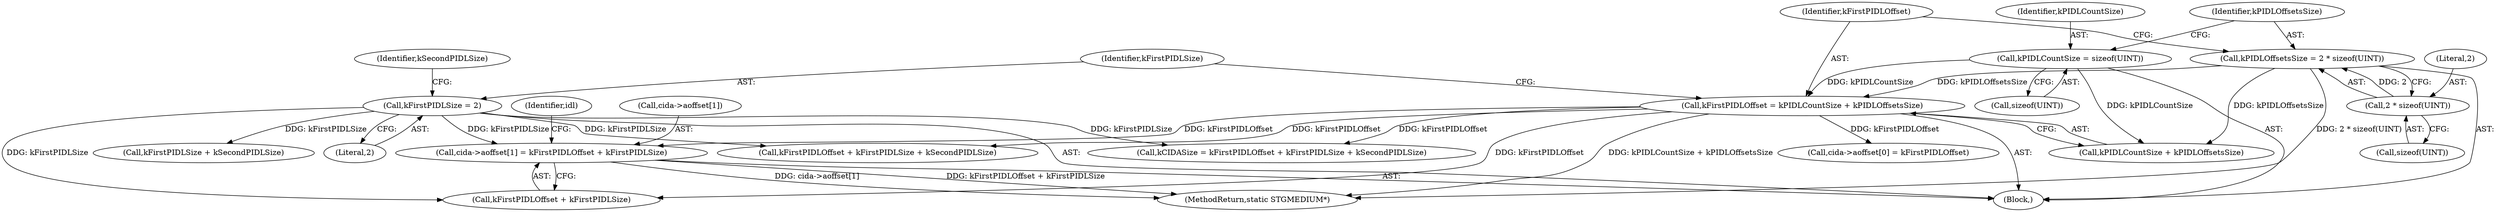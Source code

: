 digraph "0_Chrome_e93dc535728da259ec16d1c3cc393f80b25f64ae_12@array" {
"1000173" [label="(Call,cida->aoffset[1] = kFirstPIDLOffset + kFirstPIDLSize)"];
"1000128" [label="(Call,kFirstPIDLOffset = kPIDLCountSize + kPIDLOffsetsSize)"];
"1000116" [label="(Call,kPIDLCountSize = sizeof(UINT))"];
"1000121" [label="(Call,kPIDLOffsetsSize = 2 * sizeof(UINT))"];
"1000123" [label="(Call,2 * sizeof(UINT))"];
"1000134" [label="(Call,kFirstPIDLSize = 2)"];
"1000124" [label="(Literal,2)"];
"1000121" [label="(Call,kPIDLOffsetsSize = 2 * sizeof(UINT))"];
"1000147" [label="(Call,kFirstPIDLSize + kSecondPIDLSize)"];
"1000129" [label="(Identifier,kFirstPIDLOffset)"];
"1000184" [label="(Identifier,idl)"];
"1000122" [label="(Identifier,kPIDLOffsetsSize)"];
"1000118" [label="(Call,sizeof(UINT))"];
"1000231" [label="(MethodReturn,static STGMEDIUM*)"];
"1000139" [label="(Identifier,kSecondPIDLSize)"];
"1000125" [label="(Call,sizeof(UINT))"];
"1000143" [label="(Call,kCIDASize = kFirstPIDLOffset + kFirstPIDLSize + kSecondPIDLSize)"];
"1000136" [label="(Literal,2)"];
"1000166" [label="(Call,cida->aoffset[0] = kFirstPIDLOffset)"];
"1000104" [label="(Block,)"];
"1000128" [label="(Call,kFirstPIDLOffset = kPIDLCountSize + kPIDLOffsetsSize)"];
"1000123" [label="(Call,2 * sizeof(UINT))"];
"1000116" [label="(Call,kPIDLCountSize = sizeof(UINT))"];
"1000173" [label="(Call,cida->aoffset[1] = kFirstPIDLOffset + kFirstPIDLSize)"];
"1000179" [label="(Call,kFirstPIDLOffset + kFirstPIDLSize)"];
"1000134" [label="(Call,kFirstPIDLSize = 2)"];
"1000145" [label="(Call,kFirstPIDLOffset + kFirstPIDLSize + kSecondPIDLSize)"];
"1000135" [label="(Identifier,kFirstPIDLSize)"];
"1000117" [label="(Identifier,kPIDLCountSize)"];
"1000174" [label="(Call,cida->aoffset[1])"];
"1000130" [label="(Call,kPIDLCountSize + kPIDLOffsetsSize)"];
"1000173" -> "1000104"  [label="AST: "];
"1000173" -> "1000179"  [label="CFG: "];
"1000174" -> "1000173"  [label="AST: "];
"1000179" -> "1000173"  [label="AST: "];
"1000184" -> "1000173"  [label="CFG: "];
"1000173" -> "1000231"  [label="DDG: kFirstPIDLOffset + kFirstPIDLSize"];
"1000173" -> "1000231"  [label="DDG: cida->aoffset[1]"];
"1000128" -> "1000173"  [label="DDG: kFirstPIDLOffset"];
"1000134" -> "1000173"  [label="DDG: kFirstPIDLSize"];
"1000128" -> "1000104"  [label="AST: "];
"1000128" -> "1000130"  [label="CFG: "];
"1000129" -> "1000128"  [label="AST: "];
"1000130" -> "1000128"  [label="AST: "];
"1000135" -> "1000128"  [label="CFG: "];
"1000128" -> "1000231"  [label="DDG: kPIDLCountSize + kPIDLOffsetsSize"];
"1000116" -> "1000128"  [label="DDG: kPIDLCountSize"];
"1000121" -> "1000128"  [label="DDG: kPIDLOffsetsSize"];
"1000128" -> "1000143"  [label="DDG: kFirstPIDLOffset"];
"1000128" -> "1000145"  [label="DDG: kFirstPIDLOffset"];
"1000128" -> "1000166"  [label="DDG: kFirstPIDLOffset"];
"1000128" -> "1000179"  [label="DDG: kFirstPIDLOffset"];
"1000116" -> "1000104"  [label="AST: "];
"1000116" -> "1000118"  [label="CFG: "];
"1000117" -> "1000116"  [label="AST: "];
"1000118" -> "1000116"  [label="AST: "];
"1000122" -> "1000116"  [label="CFG: "];
"1000116" -> "1000130"  [label="DDG: kPIDLCountSize"];
"1000121" -> "1000104"  [label="AST: "];
"1000121" -> "1000123"  [label="CFG: "];
"1000122" -> "1000121"  [label="AST: "];
"1000123" -> "1000121"  [label="AST: "];
"1000129" -> "1000121"  [label="CFG: "];
"1000121" -> "1000231"  [label="DDG: 2 * sizeof(UINT)"];
"1000123" -> "1000121"  [label="DDG: 2"];
"1000121" -> "1000130"  [label="DDG: kPIDLOffsetsSize"];
"1000123" -> "1000125"  [label="CFG: "];
"1000124" -> "1000123"  [label="AST: "];
"1000125" -> "1000123"  [label="AST: "];
"1000134" -> "1000104"  [label="AST: "];
"1000134" -> "1000136"  [label="CFG: "];
"1000135" -> "1000134"  [label="AST: "];
"1000136" -> "1000134"  [label="AST: "];
"1000139" -> "1000134"  [label="CFG: "];
"1000134" -> "1000143"  [label="DDG: kFirstPIDLSize"];
"1000134" -> "1000145"  [label="DDG: kFirstPIDLSize"];
"1000134" -> "1000147"  [label="DDG: kFirstPIDLSize"];
"1000134" -> "1000179"  [label="DDG: kFirstPIDLSize"];
}
